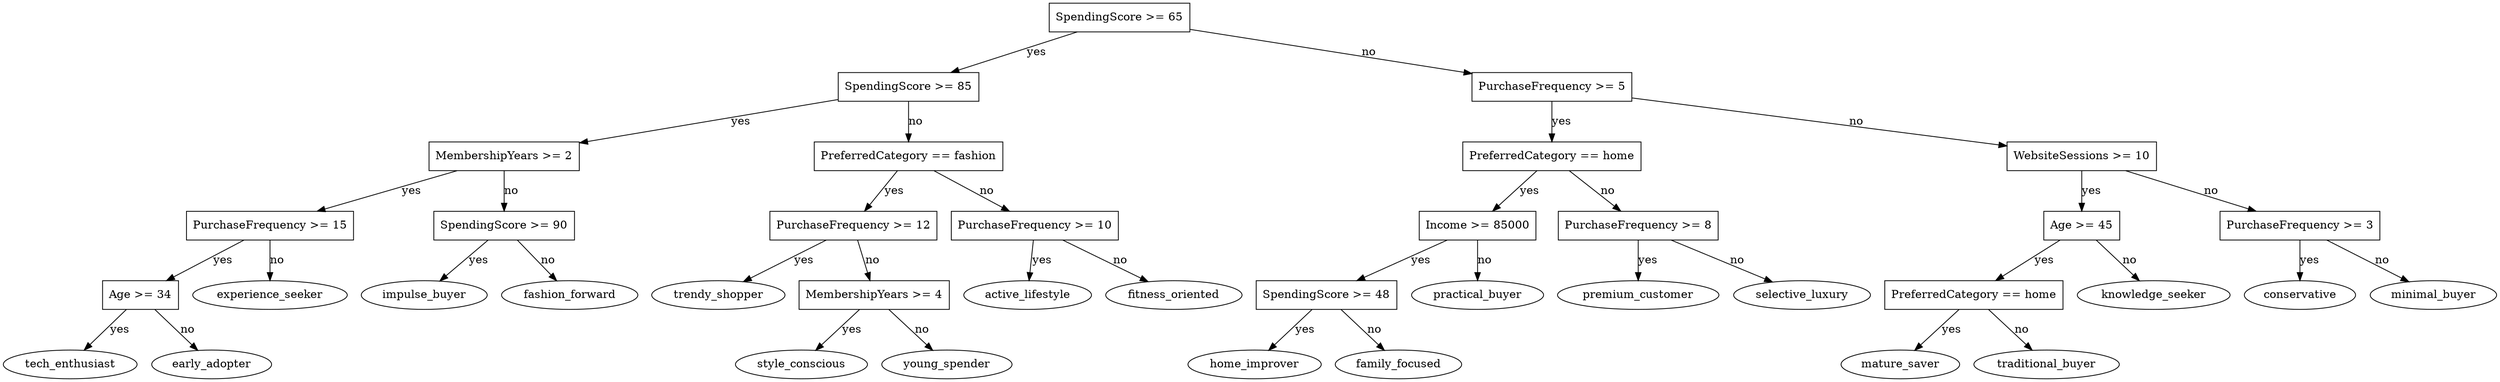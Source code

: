 digraph dtree {
  node [shape=box];
  n1 [label="SpendingScore >= 65"];
  n2 [label="SpendingScore >= 85"];
  n3 [label="MembershipYears >= 2"];
  n4 [label="PurchaseFrequency >= 15"];
  n5 [label="Age >= 34"];
  n6 [label="tech_enthusiast", shape=oval];
  n7 [label="early_adopter", shape=oval];
  n5 -> n6 [label="yes"];
  n5 -> n7 [label="no"];
  n8 [label="experience_seeker", shape=oval];
  n4 -> n5 [label="yes"];
  n4 -> n8 [label="no"];
  n9 [label="SpendingScore >= 90"];
  n10 [label="impulse_buyer", shape=oval];
  n11 [label="fashion_forward", shape=oval];
  n9 -> n10 [label="yes"];
  n9 -> n11 [label="no"];
  n3 -> n4 [label="yes"];
  n3 -> n9 [label="no"];
  n12 [label="PreferredCategory == fashion"];
  n13 [label="PurchaseFrequency >= 12"];
  n14 [label="trendy_shopper", shape=oval];
  n15 [label="MembershipYears >= 4"];
  n16 [label="style_conscious", shape=oval];
  n17 [label="young_spender", shape=oval];
  n15 -> n16 [label="yes"];
  n15 -> n17 [label="no"];
  n13 -> n14 [label="yes"];
  n13 -> n15 [label="no"];
  n18 [label="PurchaseFrequency >= 10"];
  n19 [label="active_lifestyle", shape=oval];
  n20 [label="fitness_oriented", shape=oval];
  n18 -> n19 [label="yes"];
  n18 -> n20 [label="no"];
  n12 -> n13 [label="yes"];
  n12 -> n18 [label="no"];
  n2 -> n3 [label="yes"];
  n2 -> n12 [label="no"];
  n21 [label="PurchaseFrequency >= 5"];
  n22 [label="PreferredCategory == home"];
  n23 [label="Income >= 85000"];
  n24 [label="SpendingScore >= 48"];
  n25 [label="home_improver", shape=oval];
  n26 [label="family_focused", shape=oval];
  n24 -> n25 [label="yes"];
  n24 -> n26 [label="no"];
  n27 [label="practical_buyer", shape=oval];
  n23 -> n24 [label="yes"];
  n23 -> n27 [label="no"];
  n28 [label="PurchaseFrequency >= 8"];
  n29 [label="premium_customer", shape=oval];
  n30 [label="selective_luxury", shape=oval];
  n28 -> n29 [label="yes"];
  n28 -> n30 [label="no"];
  n22 -> n23 [label="yes"];
  n22 -> n28 [label="no"];
  n31 [label="WebsiteSessions >= 10"];
  n32 [label="Age >= 45"];
  n33 [label="PreferredCategory == home"];
  n34 [label="mature_saver", shape=oval];
  n35 [label="traditional_buyer", shape=oval];
  n33 -> n34 [label="yes"];
  n33 -> n35 [label="no"];
  n36 [label="knowledge_seeker", shape=oval];
  n32 -> n33 [label="yes"];
  n32 -> n36 [label="no"];
  n37 [label="PurchaseFrequency >= 3"];
  n38 [label="conservative", shape=oval];
  n39 [label="minimal_buyer", shape=oval];
  n37 -> n38 [label="yes"];
  n37 -> n39 [label="no"];
  n31 -> n32 [label="yes"];
  n31 -> n37 [label="no"];
  n21 -> n22 [label="yes"];
  n21 -> n31 [label="no"];
  n1 -> n2 [label="yes"];
  n1 -> n21 [label="no"];
}
